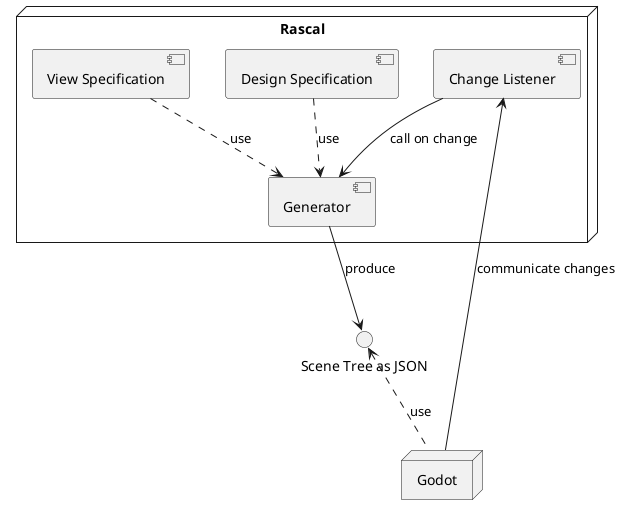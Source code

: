 @startuml
node Rascal as n1 {
    component "Design Specification" as ds {

    }
    component "View Specification" as vs {

        }
    component "Change Listener" as listener

    component "Generator" as gen

}

interface "Scene Tree as JSON" as json


node Godot as godot

json <.. godot :use
ds ..> gen :use
vs ..> gen :use
gen --> json :produce
godot --> listener: communicate changes
listener --> gen :call on change

@enduml